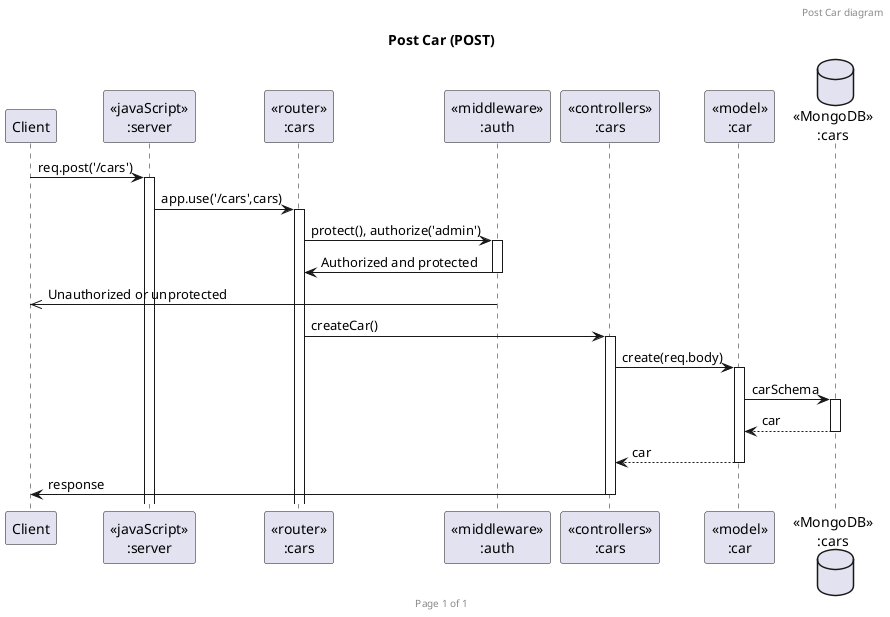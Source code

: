 @startuml Post Car (POST)

header Post Car diagram
footer Page %page% of %lastpage%
title "Post Car (POST)"

participant "Client" as client
participant "<<javaScript>>\n:server" as server
participant "<<router>>\n:cars" as routercars
participant "<<middleware>>\n:auth" as middlewareAuth
participant "<<controllers>>\n:cars" as controllerscars
participant "<<model>>\n:car" as modelcar
database "<<MongoDB>>\n:cars" as carsDatabase

client->server ++:req.post('/cars')
server->routercars ++:app.use('/cars',cars)
routercars->middlewareAuth ++: protect(), authorize('admin')
middlewareAuth->routercars --: Authorized and protected
middlewareAuth ->> client --: Unauthorized or unprotected
routercars -> controllerscars ++:createCar()
controllerscars->modelcar ++:create(req.body)
modelcar ->carsDatabase ++: carSchema
carsDatabase --> modelcar --: car
controllerscars <-- modelcar --:car
controllerscars->client --:response

@enduml
